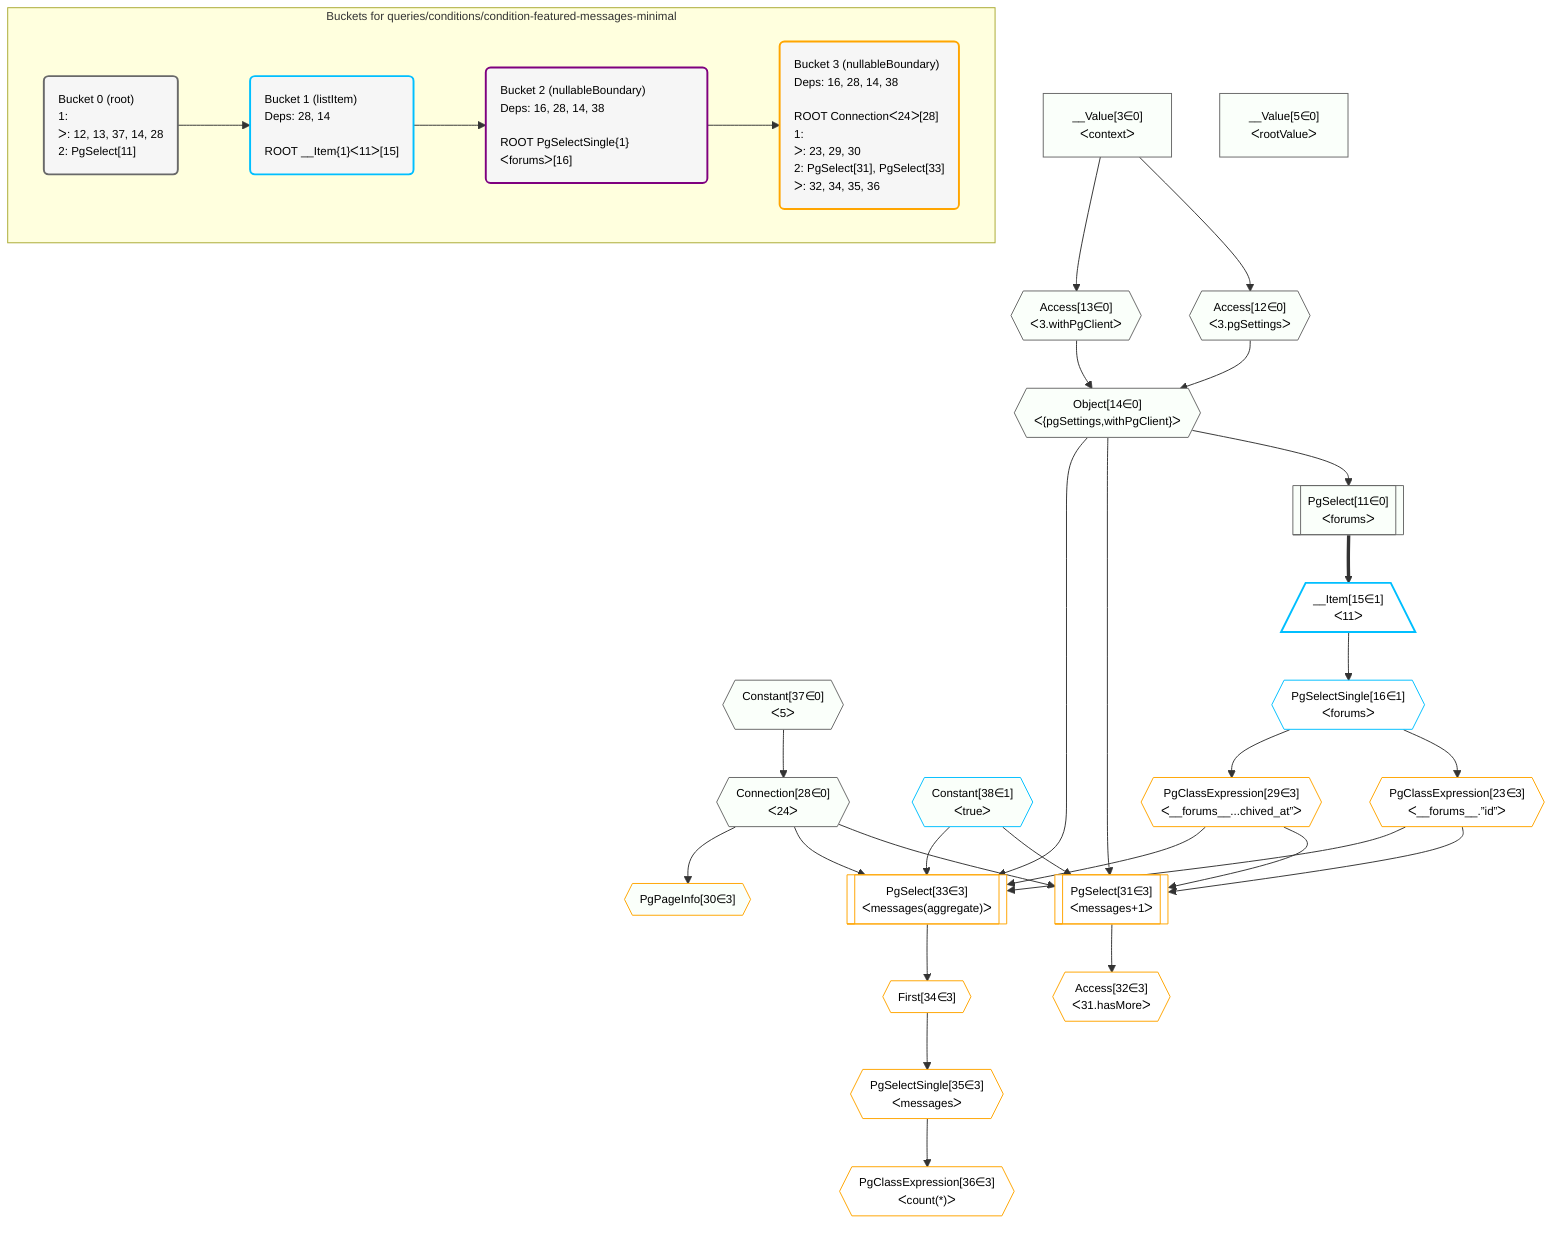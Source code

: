%%{init: {'themeVariables': { 'fontSize': '12px'}}}%%
graph TD
    classDef path fill:#eee,stroke:#000,color:#000
    classDef plan fill:#fff,stroke-width:1px,color:#000
    classDef itemplan fill:#fff,stroke-width:2px,color:#000
    classDef unbatchedplan fill:#dff,stroke-width:1px,color:#000
    classDef sideeffectplan fill:#fcc,stroke-width:2px,color:#000
    classDef bucket fill:#f6f6f6,color:#000,stroke-width:2px,text-align:left


    %% plan dependencies
    Object14{{"Object[14∈0]<br />ᐸ{pgSettings,withPgClient}ᐳ"}}:::plan
    Access12{{"Access[12∈0]<br />ᐸ3.pgSettingsᐳ"}}:::plan
    Access13{{"Access[13∈0]<br />ᐸ3.withPgClientᐳ"}}:::plan
    Access12 & Access13 --> Object14
    PgSelect11[["PgSelect[11∈0]<br />ᐸforumsᐳ"]]:::plan
    Object14 --> PgSelect11
    __Value3["__Value[3∈0]<br />ᐸcontextᐳ"]:::plan
    __Value3 --> Access12
    __Value3 --> Access13
    Connection28{{"Connection[28∈0]<br />ᐸ24ᐳ"}}:::plan
    Constant37{{"Constant[37∈0]<br />ᐸ5ᐳ"}}:::plan
    Constant37 --> Connection28
    __Value5["__Value[5∈0]<br />ᐸrootValueᐳ"]:::plan
    __Item15[/"__Item[15∈1]<br />ᐸ11ᐳ"\]:::itemplan
    PgSelect11 ==> __Item15
    PgSelectSingle16{{"PgSelectSingle[16∈1]<br />ᐸforumsᐳ"}}:::plan
    __Item15 --> PgSelectSingle16
    Constant38{{"Constant[38∈1]<br />ᐸtrueᐳ"}}:::plan
    PgSelect31[["PgSelect[31∈3]<br />ᐸmessages+1ᐳ"]]:::plan
    PgClassExpression23{{"PgClassExpression[23∈3]<br />ᐸ__forums__.”id”ᐳ"}}:::plan
    PgClassExpression29{{"PgClassExpression[29∈3]<br />ᐸ__forums__...chived_at”ᐳ"}}:::plan
    Object14 & PgClassExpression23 & Constant38 & PgClassExpression29 & Connection28 --> PgSelect31
    PgSelect33[["PgSelect[33∈3]<br />ᐸmessages(aggregate)ᐳ"]]:::plan
    Object14 & PgClassExpression23 & Constant38 & PgClassExpression29 & Connection28 --> PgSelect33
    PgSelectSingle16 --> PgClassExpression23
    PgSelectSingle16 --> PgClassExpression29
    PgPageInfo30{{"PgPageInfo[30∈3]"}}:::plan
    Connection28 --> PgPageInfo30
    Access32{{"Access[32∈3]<br />ᐸ31.hasMoreᐳ"}}:::plan
    PgSelect31 --> Access32
    First34{{"First[34∈3]"}}:::plan
    PgSelect33 --> First34
    PgSelectSingle35{{"PgSelectSingle[35∈3]<br />ᐸmessagesᐳ"}}:::plan
    First34 --> PgSelectSingle35
    PgClassExpression36{{"PgClassExpression[36∈3]<br />ᐸcount(*)ᐳ"}}:::plan
    PgSelectSingle35 --> PgClassExpression36

    %% define steps

    subgraph "Buckets for queries/conditions/condition-featured-messages-minimal"
    Bucket0("Bucket 0 (root)<br />1: <br />ᐳ: 12, 13, 37, 14, 28<br />2: PgSelect[11]"):::bucket
    classDef bucket0 stroke:#696969
    class Bucket0,__Value3,__Value5,PgSelect11,Access12,Access13,Object14,Connection28,Constant37 bucket0
    Bucket1("Bucket 1 (listItem)<br />Deps: 28, 14<br /><br />ROOT __Item{1}ᐸ11ᐳ[15]"):::bucket
    classDef bucket1 stroke:#00bfff
    class Bucket1,__Item15,PgSelectSingle16,Constant38 bucket1
    Bucket2("Bucket 2 (nullableBoundary)<br />Deps: 16, 28, 14, 38<br /><br />ROOT PgSelectSingle{1}ᐸforumsᐳ[16]"):::bucket
    classDef bucket2 stroke:#7f007f
    class Bucket2 bucket2
    Bucket3("Bucket 3 (nullableBoundary)<br />Deps: 16, 28, 14, 38<br /><br />ROOT Connectionᐸ24ᐳ[28]<br />1: <br />ᐳ: 23, 29, 30<br />2: PgSelect[31], PgSelect[33]<br />ᐳ: 32, 34, 35, 36"):::bucket
    classDef bucket3 stroke:#ffa500
    class Bucket3,PgClassExpression23,PgClassExpression29,PgPageInfo30,PgSelect31,Access32,PgSelect33,First34,PgSelectSingle35,PgClassExpression36 bucket3
    Bucket0 --> Bucket1
    Bucket1 --> Bucket2
    Bucket2 --> Bucket3
    classDef unary fill:#fafffa,borderWidth:8px
    class Object14,PgSelect11,Access12,Access13,Connection28,__Value3,__Value5,Constant37,Constant38,PgPageInfo30 unary
    end